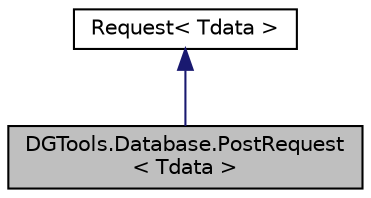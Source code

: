 digraph "DGTools.Database.PostRequest&lt; Tdata &gt;"
{
 // LATEX_PDF_SIZE
  edge [fontname="Helvetica",fontsize="10",labelfontname="Helvetica",labelfontsize="10"];
  node [fontname="Helvetica",fontsize="10",shape=record];
  Node0 [label="DGTools.Database.PostRequest\l\< Tdata \>",height=0.2,width=0.4,color="black", fillcolor="grey75", style="filled", fontcolor="black",tooltip=" "];
  Node1 -> Node0 [dir="back",color="midnightblue",fontsize="10",style="solid",fontname="Helvetica"];
  Node1 [label="Request\< Tdata \>",height=0.2,width=0.4,color="black", fillcolor="white", style="filled",URL="$class_d_g_tools_1_1_database_1_1_request.html",tooltip=" "];
}
